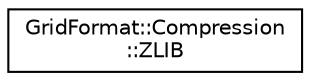 digraph "Graphical Class Hierarchy"
{
 // LATEX_PDF_SIZE
  edge [fontname="Helvetica",fontsize="10",labelfontname="Helvetica",labelfontsize="10"];
  node [fontname="Helvetica",fontsize="10",shape=record];
  rankdir="LR";
  Node0 [label="GridFormat::Compression\l::ZLIB",height=0.2,width=0.4,color="black", fillcolor="white", style="filled",URL="$classGridFormat_1_1Compression_1_1ZLIB.html",tooltip="Compressor using the zlib library."];
}
